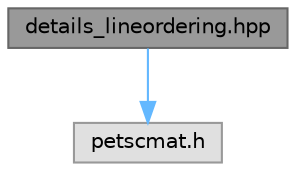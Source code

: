 digraph "details_lineordering.hpp"
{
 // LATEX_PDF_SIZE
  bgcolor="transparent";
  edge [fontname=Helvetica,fontsize=10,labelfontname=Helvetica,labelfontsize=10];
  node [fontname=Helvetica,fontsize=10,shape=box,height=0.2,width=0.4];
  Node1 [id="Node000001",label="details_lineordering.hpp",height=0.2,width=0.4,color="gray40", fillcolor="grey60", style="filled", fontcolor="black",tooltip="Some declarations required for implementing line orderings."];
  Node1 -> Node2 [id="edge1_Node000001_Node000002",color="steelblue1",style="solid",tooltip=" "];
  Node2 [id="Node000002",label="petscmat.h",height=0.2,width=0.4,color="grey60", fillcolor="#E0E0E0", style="filled",tooltip=" "];
}
